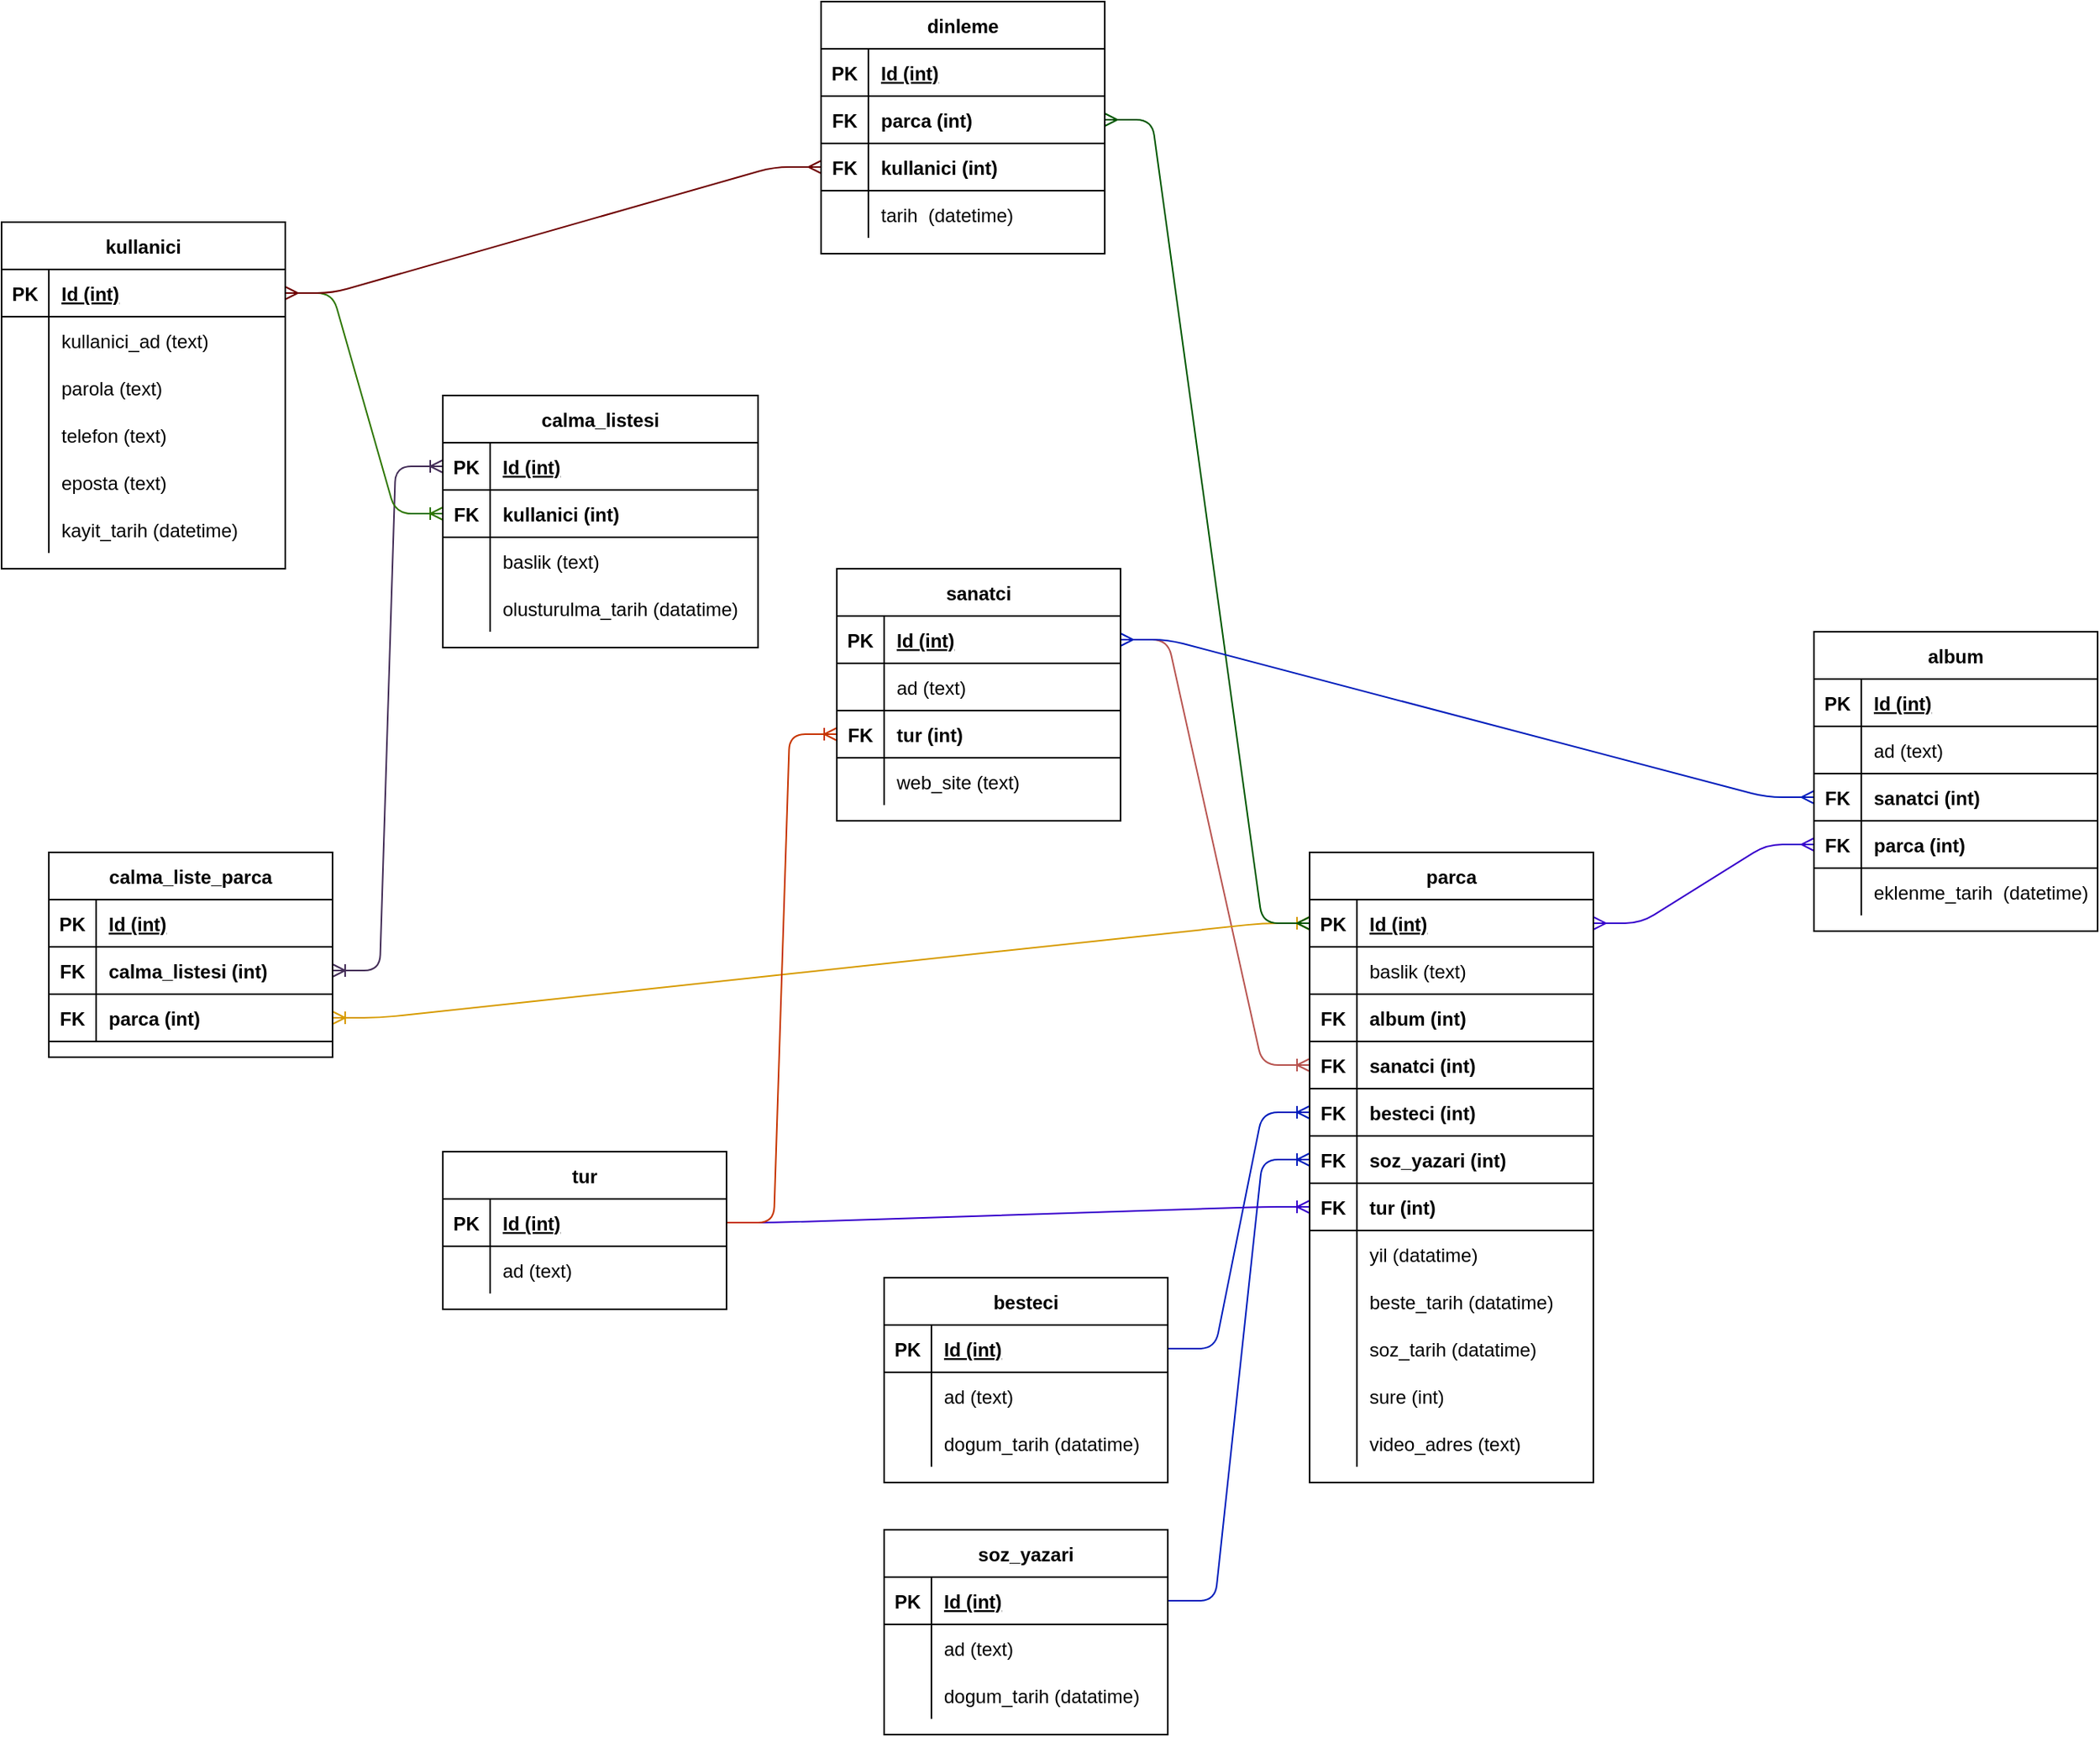 <mxfile version="13.7.9" type="device"><diagram id="R2lEEEUBdFMjLlhIrx00" name="Page-1"><mxGraphModel dx="1390" dy="826" grid="1" gridSize="10" guides="1" tooltips="1" connect="1" arrows="1" fold="1" page="1" pageScale="1" pageWidth="1920" pageHeight="1200" math="0" shadow="0" extFonts="Permanent Marker^https://fonts.googleapis.com/css?family=Permanent+Marker"><root><mxCell id="0"/><mxCell id="1" parent="0"/><mxCell id="rBUWeWDf3YAMLnr2HLh5-190" value="" style="edgeStyle=entityRelationEdgeStyle;fontSize=12;html=1;endArrow=ERoneToMany;entryX=0;entryY=0.5;entryDx=0;entryDy=0;exitX=1;exitY=0.5;exitDx=0;exitDy=0;fillColor=#f8cecc;strokeColor=#b85450;" edge="1" parent="1" source="rBUWeWDf3YAMLnr2HLh5-15" target="rBUWeWDf3YAMLnr2HLh5-53"><mxGeometry width="100" height="100" relative="1" as="geometry"><mxPoint x="1490" y="655" as="sourcePoint"/><mxPoint x="950" y="740" as="targetPoint"/></mxGeometry></mxCell><mxCell id="rBUWeWDf3YAMLnr2HLh5-191" value="" style="edgeStyle=entityRelationEdgeStyle;fontSize=12;html=1;endArrow=ERoneToMany;entryX=0;entryY=0.5;entryDx=0;entryDy=0;exitX=1;exitY=0.5;exitDx=0;exitDy=0;fillColor=#0050ef;strokeColor=#001DBC;" edge="1" parent="1" source="rBUWeWDf3YAMLnr2HLh5-36" target="rBUWeWDf3YAMLnr2HLh5-56"><mxGeometry width="100" height="100" relative="1" as="geometry"><mxPoint x="1080" y="675" as="sourcePoint"/><mxPoint x="1150" y="715" as="targetPoint"/></mxGeometry></mxCell><mxCell id="rBUWeWDf3YAMLnr2HLh5-193" value="" style="edgeStyle=entityRelationEdgeStyle;fontSize=12;html=1;endArrow=ERoneToMany;entryX=0;entryY=0.5;entryDx=0;entryDy=0;exitX=1;exitY=0.5;exitDx=0;exitDy=0;fillColor=#0050ef;strokeColor=#001DBC;" edge="1" parent="1" source="rBUWeWDf3YAMLnr2HLh5-101" target="rBUWeWDf3YAMLnr2HLh5-71"><mxGeometry width="100" height="100" relative="1" as="geometry"><mxPoint x="1080" y="925" as="sourcePoint"/><mxPoint x="1150" y="775" as="targetPoint"/></mxGeometry></mxCell><mxCell id="rBUWeWDf3YAMLnr2HLh5-194" value="" style="edgeStyle=entityRelationEdgeStyle;fontSize=12;html=1;endArrow=ERmany;startArrow=ERmany;entryX=0;entryY=0.5;entryDx=0;entryDy=0;exitX=1;exitY=0.5;exitDx=0;exitDy=0;fillColor=#6a00ff;strokeColor=#3700CC;" edge="1" parent="1" source="rBUWeWDf3YAMLnr2HLh5-2" target="rBUWeWDf3YAMLnr2HLh5-84"><mxGeometry width="100" height="100" relative="1" as="geometry"><mxPoint x="1450" y="870" as="sourcePoint"/><mxPoint x="1550" y="770" as="targetPoint"/></mxGeometry></mxCell><mxCell id="rBUWeWDf3YAMLnr2HLh5-196" value="" style="edgeStyle=entityRelationEdgeStyle;fontSize=12;html=1;endArrow=ERoneToMany;startArrow=ERoneToMany;exitX=1;exitY=0.5;exitDx=0;exitDy=0;entryX=0;entryY=0.5;entryDx=0;entryDy=0;fillColor=#76608a;strokeColor=#432D57;" edge="1" parent="1" source="rBUWeWDf3YAMLnr2HLh5-141" target="rBUWeWDf3YAMLnr2HLh5-22"><mxGeometry width="100" height="100" relative="1" as="geometry"><mxPoint x="560" y="780" as="sourcePoint"/><mxPoint x="660" y="680" as="targetPoint"/></mxGeometry></mxCell><mxCell id="rBUWeWDf3YAMLnr2HLh5-197" value="" style="edgeStyle=entityRelationEdgeStyle;fontSize=12;html=1;endArrow=ERoneToMany;startArrow=ERoneToMany;exitX=1;exitY=0.5;exitDx=0;exitDy=0;entryX=0;entryY=0.5;entryDx=0;entryDy=0;fillColor=#ffe6cc;strokeColor=#d79b00;" edge="1" parent="1" source="rBUWeWDf3YAMLnr2HLh5-144" target="rBUWeWDf3YAMLnr2HLh5-2"><mxGeometry width="100" height="100" relative="1" as="geometry"><mxPoint x="530" y="685" as="sourcePoint"/><mxPoint x="600" y="395" as="targetPoint"/></mxGeometry></mxCell><mxCell id="rBUWeWDf3YAMLnr2HLh5-198" value="" style="edgeStyle=entityRelationEdgeStyle;fontSize=12;html=1;endArrow=ERoneToMany;entryX=0;entryY=0.5;entryDx=0;entryDy=0;exitX=1;exitY=0.5;exitDx=0;exitDy=0;fillColor=#60a917;strokeColor=#2D7600;" edge="1" parent="1" source="rBUWeWDf3YAMLnr2HLh5-44" target="rBUWeWDf3YAMLnr2HLh5-25"><mxGeometry width="100" height="100" relative="1" as="geometry"><mxPoint x="1050" y="530" as="sourcePoint"/><mxPoint x="1150" y="745" as="targetPoint"/></mxGeometry></mxCell><mxCell id="rBUWeWDf3YAMLnr2HLh5-199" value="" style="edgeStyle=entityRelationEdgeStyle;fontSize=12;html=1;endArrow=ERmany;startArrow=ERmany;entryX=0;entryY=0.5;entryDx=0;entryDy=0;exitX=1;exitY=0.5;exitDx=0;exitDy=0;fillColor=#a20025;strokeColor=#6F0000;" edge="1" parent="1" source="rBUWeWDf3YAMLnr2HLh5-44" target="rBUWeWDf3YAMLnr2HLh5-163"><mxGeometry width="100" height="100" relative="1" as="geometry"><mxPoint x="760" y="370" as="sourcePoint"/><mxPoint x="900" y="320" as="targetPoint"/></mxGeometry></mxCell><mxCell id="rBUWeWDf3YAMLnr2HLh5-200" value="" style="edgeStyle=entityRelationEdgeStyle;fontSize=12;html=1;endArrow=ERmany;startArrow=ERmany;entryX=0;entryY=0.5;entryDx=0;entryDy=0;exitX=1;exitY=0.5;exitDx=0;exitDy=0;fillColor=#008a00;strokeColor=#005700;" edge="1" parent="1" source="rBUWeWDf3YAMLnr2HLh5-160" target="rBUWeWDf3YAMLnr2HLh5-2"><mxGeometry width="100" height="100" relative="1" as="geometry"><mxPoint x="830" y="350" as="sourcePoint"/><mxPoint x="1330" y="290" as="targetPoint"/></mxGeometry></mxCell><mxCell id="rBUWeWDf3YAMLnr2HLh5-201" value="" style="edgeStyle=entityRelationEdgeStyle;fontSize=12;html=1;endArrow=ERoneToMany;entryX=0;entryY=0.5;entryDx=0;entryDy=0;exitX=1;exitY=0.5;exitDx=0;exitDy=0;fillColor=#6a00ff;strokeColor=#3700CC;" edge="1" parent="1" source="rBUWeWDf3YAMLnr2HLh5-91" target="rBUWeWDf3YAMLnr2HLh5-59"><mxGeometry width="100" height="100" relative="1" as="geometry"><mxPoint x="1060" y="925" as="sourcePoint"/><mxPoint x="1150" y="775" as="targetPoint"/></mxGeometry></mxCell><mxCell id="rBUWeWDf3YAMLnr2HLh5-202" value="" style="edgeStyle=entityRelationEdgeStyle;fontSize=12;html=1;endArrow=ERoneToMany;entryX=0;entryY=0.5;entryDx=0;entryDy=0;exitX=1;exitY=0.5;exitDx=0;exitDy=0;fillColor=#fa6800;strokeColor=#C73500;" edge="1" parent="1" source="rBUWeWDf3YAMLnr2HLh5-91" target="rBUWeWDf3YAMLnr2HLh5-110"><mxGeometry width="100" height="100" relative="1" as="geometry"><mxPoint x="850" y="815" as="sourcePoint"/><mxPoint x="1150" y="835" as="targetPoint"/></mxGeometry></mxCell><mxCell id="rBUWeWDf3YAMLnr2HLh5-203" value="" style="edgeStyle=entityRelationEdgeStyle;fontSize=12;html=1;endArrow=ERmany;startArrow=ERmany;entryX=0;entryY=0.5;entryDx=0;entryDy=0;exitX=1;exitY=0.5;exitDx=0;exitDy=0;fillColor=#0050ef;strokeColor=#001DBC;" edge="1" parent="1" source="rBUWeWDf3YAMLnr2HLh5-15" target="rBUWeWDf3YAMLnr2HLh5-81"><mxGeometry width="100" height="100" relative="1" as="geometry"><mxPoint x="1020" y="175" as="sourcePoint"/><mxPoint x="1150" y="655" as="targetPoint"/></mxGeometry></mxCell><mxCell id="rBUWeWDf3YAMLnr2HLh5-1" value="parca" style="shape=table;startSize=30;container=1;collapsible=1;childLayout=tableLayout;fixedRows=1;rowLines=0;fontStyle=1;align=center;resizeLast=1;labelBackgroundColor=none;" vertex="1" parent="1"><mxGeometry x="1140" y="600" width="180" height="400" as="geometry"/></mxCell><mxCell id="rBUWeWDf3YAMLnr2HLh5-2" value="" style="shape=partialRectangle;collapsible=0;dropTarget=0;pointerEvents=0;fillColor=none;top=0;left=0;bottom=1;right=0;points=[[0,0.5],[1,0.5]];portConstraint=eastwest;" vertex="1" parent="rBUWeWDf3YAMLnr2HLh5-1"><mxGeometry y="30" width="180" height="30" as="geometry"/></mxCell><mxCell id="rBUWeWDf3YAMLnr2HLh5-3" value="PK" style="shape=partialRectangle;connectable=0;fillColor=none;top=0;left=0;bottom=0;right=0;fontStyle=1;overflow=hidden;" vertex="1" parent="rBUWeWDf3YAMLnr2HLh5-2"><mxGeometry width="30" height="30" as="geometry"/></mxCell><mxCell id="rBUWeWDf3YAMLnr2HLh5-4" value="Id (int)" style="shape=partialRectangle;connectable=0;fillColor=none;top=0;left=0;bottom=0;right=0;align=left;spacingLeft=6;fontStyle=5;overflow=hidden;" vertex="1" parent="rBUWeWDf3YAMLnr2HLh5-2"><mxGeometry x="30" width="150" height="30" as="geometry"/></mxCell><mxCell id="rBUWeWDf3YAMLnr2HLh5-5" value="" style="shape=partialRectangle;collapsible=0;dropTarget=0;pointerEvents=0;fillColor=none;top=0;left=0;bottom=0;right=0;points=[[0,0.5],[1,0.5]];portConstraint=eastwest;" vertex="1" parent="rBUWeWDf3YAMLnr2HLh5-1"><mxGeometry y="60" width="180" height="30" as="geometry"/></mxCell><mxCell id="rBUWeWDf3YAMLnr2HLh5-6" value="" style="shape=partialRectangle;connectable=0;fillColor=none;top=0;left=0;bottom=0;right=0;editable=1;overflow=hidden;" vertex="1" parent="rBUWeWDf3YAMLnr2HLh5-5"><mxGeometry width="30" height="30" as="geometry"/></mxCell><mxCell id="rBUWeWDf3YAMLnr2HLh5-7" value="baslik (text)" style="shape=partialRectangle;connectable=0;fillColor=none;top=0;left=0;bottom=0;right=0;align=left;spacingLeft=6;overflow=hidden;" vertex="1" parent="rBUWeWDf3YAMLnr2HLh5-5"><mxGeometry x="30" width="150" height="30" as="geometry"/></mxCell><mxCell id="rBUWeWDf3YAMLnr2HLh5-50" value="" style="shape=partialRectangle;collapsible=0;dropTarget=0;pointerEvents=0;fillColor=none;top=0;left=0;bottom=0;right=0;points=[[0,0.5],[1,0.5]];portConstraint=eastwest;fontStyle=1;labelBackgroundColor=none;" vertex="1" parent="rBUWeWDf3YAMLnr2HLh5-1"><mxGeometry y="90" width="180" height="30" as="geometry"/></mxCell><mxCell id="rBUWeWDf3YAMLnr2HLh5-51" value="FK" style="shape=partialRectangle;connectable=0;fillColor=none;top=1;left=0;bottom=1;right=0;editable=1;overflow=hidden;fontStyle=1;" vertex="1" parent="rBUWeWDf3YAMLnr2HLh5-50"><mxGeometry width="30" height="30" as="geometry"/></mxCell><mxCell id="rBUWeWDf3YAMLnr2HLh5-52" value="album (int)" style="shape=partialRectangle;connectable=0;fillColor=none;top=1;left=0;bottom=1;right=0;align=left;spacingLeft=6;overflow=hidden;fontStyle=1;" vertex="1" parent="rBUWeWDf3YAMLnr2HLh5-50"><mxGeometry x="30" width="150" height="30" as="geometry"/></mxCell><mxCell id="rBUWeWDf3YAMLnr2HLh5-53" value="" style="shape=partialRectangle;collapsible=0;dropTarget=0;pointerEvents=0;fillColor=none;top=1;left=0;bottom=1;right=0;points=[[0,0.5],[1,0.5]];portConstraint=eastwest;fontStyle=1;labelBackgroundColor=none;" vertex="1" parent="rBUWeWDf3YAMLnr2HLh5-1"><mxGeometry y="120" width="180" height="30" as="geometry"/></mxCell><mxCell id="rBUWeWDf3YAMLnr2HLh5-54" value="FK" style="shape=partialRectangle;connectable=0;fillColor=none;top=1;left=0;bottom=1;right=0;editable=1;overflow=hidden;fontStyle=1;" vertex="1" parent="rBUWeWDf3YAMLnr2HLh5-53"><mxGeometry width="30" height="30" as="geometry"/></mxCell><mxCell id="rBUWeWDf3YAMLnr2HLh5-55" value="sanatci (int)" style="shape=partialRectangle;connectable=0;fillColor=none;top=1;left=0;bottom=1;right=0;align=left;spacingLeft=6;overflow=hidden;fontStyle=1;" vertex="1" parent="rBUWeWDf3YAMLnr2HLh5-53"><mxGeometry x="30" width="150" height="30" as="geometry"/></mxCell><mxCell id="rBUWeWDf3YAMLnr2HLh5-56" value="" style="shape=partialRectangle;collapsible=0;dropTarget=0;pointerEvents=0;fillColor=none;top=1;left=0;bottom=1;right=0;points=[[0,0.5],[1,0.5]];portConstraint=eastwest;fontStyle=1;labelBackgroundColor=none;" vertex="1" parent="rBUWeWDf3YAMLnr2HLh5-1"><mxGeometry y="150" width="180" height="30" as="geometry"/></mxCell><mxCell id="rBUWeWDf3YAMLnr2HLh5-57" value="FK" style="shape=partialRectangle;connectable=0;fillColor=none;top=1;left=0;bottom=1;right=0;editable=1;overflow=hidden;fontStyle=1;" vertex="1" parent="rBUWeWDf3YAMLnr2HLh5-56"><mxGeometry width="30" height="30" as="geometry"/></mxCell><mxCell id="rBUWeWDf3YAMLnr2HLh5-58" value="besteci (int)" style="shape=partialRectangle;connectable=0;fillColor=none;top=1;left=0;bottom=1;right=0;align=left;spacingLeft=6;overflow=hidden;fontStyle=1;" vertex="1" parent="rBUWeWDf3YAMLnr2HLh5-56"><mxGeometry x="30" width="150" height="30" as="geometry"/></mxCell><mxCell id="rBUWeWDf3YAMLnr2HLh5-71" value="" style="shape=partialRectangle;collapsible=0;dropTarget=0;pointerEvents=0;fillColor=none;top=1;left=0;bottom=1;right=0;points=[[0,0.5],[1,0.5]];portConstraint=eastwest;fontStyle=1;labelBackgroundColor=none;" vertex="1" parent="rBUWeWDf3YAMLnr2HLh5-1"><mxGeometry y="180" width="180" height="30" as="geometry"/></mxCell><mxCell id="rBUWeWDf3YAMLnr2HLh5-72" value="FK" style="shape=partialRectangle;connectable=0;fillColor=none;top=1;left=0;bottom=1;right=0;editable=1;overflow=hidden;fontStyle=1;" vertex="1" parent="rBUWeWDf3YAMLnr2HLh5-71"><mxGeometry width="30" height="30" as="geometry"/></mxCell><mxCell id="rBUWeWDf3YAMLnr2HLh5-73" value="soz_yazari (int)" style="shape=partialRectangle;connectable=0;fillColor=none;top=1;left=0;bottom=1;right=0;align=left;spacingLeft=6;overflow=hidden;fontStyle=1;" vertex="1" parent="rBUWeWDf3YAMLnr2HLh5-71"><mxGeometry x="30" width="150" height="30" as="geometry"/></mxCell><mxCell id="rBUWeWDf3YAMLnr2HLh5-59" value="" style="shape=partialRectangle;collapsible=0;dropTarget=0;pointerEvents=0;fillColor=none;top=0;left=0;bottom=0;right=0;points=[[0,0.5],[1,0.5]];portConstraint=eastwest;fontStyle=1;labelBackgroundColor=none;" vertex="1" parent="rBUWeWDf3YAMLnr2HLh5-1"><mxGeometry y="210" width="180" height="30" as="geometry"/></mxCell><mxCell id="rBUWeWDf3YAMLnr2HLh5-60" value="FK" style="shape=partialRectangle;connectable=0;fillColor=none;top=1;left=0;bottom=1;right=0;editable=1;overflow=hidden;fontStyle=1;" vertex="1" parent="rBUWeWDf3YAMLnr2HLh5-59"><mxGeometry width="30" height="30" as="geometry"/></mxCell><mxCell id="rBUWeWDf3YAMLnr2HLh5-61" value="tur (int)" style="shape=partialRectangle;connectable=0;fillColor=none;top=1;left=0;bottom=1;right=0;align=left;spacingLeft=6;overflow=hidden;fontStyle=1;" vertex="1" parent="rBUWeWDf3YAMLnr2HLh5-59"><mxGeometry x="30" width="150" height="30" as="geometry"/></mxCell><mxCell id="rBUWeWDf3YAMLnr2HLh5-62" value="" style="shape=partialRectangle;collapsible=0;dropTarget=0;pointerEvents=0;fillColor=none;top=0;left=0;bottom=0;right=0;points=[[0,0.5],[1,0.5]];portConstraint=eastwest;" vertex="1" parent="rBUWeWDf3YAMLnr2HLh5-1"><mxGeometry y="240" width="180" height="30" as="geometry"/></mxCell><mxCell id="rBUWeWDf3YAMLnr2HLh5-63" value="" style="shape=partialRectangle;connectable=0;fillColor=none;top=0;left=0;bottom=0;right=0;editable=1;overflow=hidden;" vertex="1" parent="rBUWeWDf3YAMLnr2HLh5-62"><mxGeometry width="30" height="30" as="geometry"/></mxCell><mxCell id="rBUWeWDf3YAMLnr2HLh5-64" value="yil (datatime)" style="shape=partialRectangle;connectable=0;fillColor=none;top=0;left=0;bottom=0;right=0;align=left;spacingLeft=6;overflow=hidden;" vertex="1" parent="rBUWeWDf3YAMLnr2HLh5-62"><mxGeometry x="30" width="150" height="30" as="geometry"/></mxCell><mxCell id="rBUWeWDf3YAMLnr2HLh5-65" value="" style="shape=partialRectangle;collapsible=0;dropTarget=0;pointerEvents=0;fillColor=none;top=0;left=0;bottom=0;right=0;points=[[0,0.5],[1,0.5]];portConstraint=eastwest;" vertex="1" parent="rBUWeWDf3YAMLnr2HLh5-1"><mxGeometry y="270" width="180" height="30" as="geometry"/></mxCell><mxCell id="rBUWeWDf3YAMLnr2HLh5-66" value="" style="shape=partialRectangle;connectable=0;fillColor=none;top=0;left=0;bottom=0;right=0;editable=1;overflow=hidden;" vertex="1" parent="rBUWeWDf3YAMLnr2HLh5-65"><mxGeometry width="30" height="30" as="geometry"/></mxCell><mxCell id="rBUWeWDf3YAMLnr2HLh5-67" value="beste_tarih (datatime)" style="shape=partialRectangle;connectable=0;fillColor=none;top=0;left=0;bottom=0;right=0;align=left;spacingLeft=6;overflow=hidden;" vertex="1" parent="rBUWeWDf3YAMLnr2HLh5-65"><mxGeometry x="30" width="150" height="30" as="geometry"/></mxCell><mxCell id="rBUWeWDf3YAMLnr2HLh5-68" value="" style="shape=partialRectangle;collapsible=0;dropTarget=0;pointerEvents=0;fillColor=none;top=0;left=0;bottom=0;right=0;points=[[0,0.5],[1,0.5]];portConstraint=eastwest;" vertex="1" parent="rBUWeWDf3YAMLnr2HLh5-1"><mxGeometry y="300" width="180" height="30" as="geometry"/></mxCell><mxCell id="rBUWeWDf3YAMLnr2HLh5-69" value="" style="shape=partialRectangle;connectable=0;fillColor=none;top=0;left=0;bottom=0;right=0;editable=1;overflow=hidden;" vertex="1" parent="rBUWeWDf3YAMLnr2HLh5-68"><mxGeometry width="30" height="30" as="geometry"/></mxCell><mxCell id="rBUWeWDf3YAMLnr2HLh5-70" value="soz_tarih (datatime)" style="shape=partialRectangle;connectable=0;fillColor=none;top=0;left=0;bottom=0;right=0;align=left;spacingLeft=6;overflow=hidden;" vertex="1" parent="rBUWeWDf3YAMLnr2HLh5-68"><mxGeometry x="30" width="150" height="30" as="geometry"/></mxCell><mxCell id="rBUWeWDf3YAMLnr2HLh5-116" value="" style="shape=partialRectangle;collapsible=0;dropTarget=0;pointerEvents=0;fillColor=none;top=0;left=0;bottom=0;right=0;points=[[0,0.5],[1,0.5]];portConstraint=eastwest;" vertex="1" parent="rBUWeWDf3YAMLnr2HLh5-1"><mxGeometry y="330" width="180" height="30" as="geometry"/></mxCell><mxCell id="rBUWeWDf3YAMLnr2HLh5-117" value="" style="shape=partialRectangle;connectable=0;fillColor=none;top=0;left=0;bottom=0;right=0;editable=1;overflow=hidden;" vertex="1" parent="rBUWeWDf3YAMLnr2HLh5-116"><mxGeometry width="30" height="30" as="geometry"/></mxCell><mxCell id="rBUWeWDf3YAMLnr2HLh5-118" value="sure (int)" style="shape=partialRectangle;connectable=0;fillColor=none;top=0;left=0;bottom=0;right=0;align=left;spacingLeft=6;overflow=hidden;" vertex="1" parent="rBUWeWDf3YAMLnr2HLh5-116"><mxGeometry x="30" width="150" height="30" as="geometry"/></mxCell><mxCell id="rBUWeWDf3YAMLnr2HLh5-153" value="" style="shape=partialRectangle;collapsible=0;dropTarget=0;pointerEvents=0;fillColor=none;top=0;left=0;bottom=0;right=0;points=[[0,0.5],[1,0.5]];portConstraint=eastwest;" vertex="1" parent="rBUWeWDf3YAMLnr2HLh5-1"><mxGeometry y="360" width="180" height="30" as="geometry"/></mxCell><mxCell id="rBUWeWDf3YAMLnr2HLh5-154" value="" style="shape=partialRectangle;connectable=0;fillColor=none;top=0;left=0;bottom=0;right=0;editable=1;overflow=hidden;" vertex="1" parent="rBUWeWDf3YAMLnr2HLh5-153"><mxGeometry width="30" height="30" as="geometry"/></mxCell><mxCell id="rBUWeWDf3YAMLnr2HLh5-155" value="video_adres (text)" style="shape=partialRectangle;connectable=0;fillColor=none;top=0;left=0;bottom=0;right=0;align=left;spacingLeft=6;overflow=hidden;" vertex="1" parent="rBUWeWDf3YAMLnr2HLh5-153"><mxGeometry x="30" width="150" height="30" as="geometry"/></mxCell><mxCell id="rBUWeWDf3YAMLnr2HLh5-137" value="calma_liste_parca" style="shape=table;startSize=30;container=1;collapsible=1;childLayout=tableLayout;fixedRows=1;rowLines=0;fontStyle=1;align=center;resizeLast=1;labelBackgroundColor=none;" vertex="1" parent="1"><mxGeometry x="340" y="600" width="180" height="130" as="geometry"/></mxCell><mxCell id="rBUWeWDf3YAMLnr2HLh5-138" value="" style="shape=partialRectangle;collapsible=0;dropTarget=0;pointerEvents=0;fillColor=none;top=0;left=0;bottom=1;right=0;points=[[0,0.5],[1,0.5]];portConstraint=eastwest;" vertex="1" parent="rBUWeWDf3YAMLnr2HLh5-137"><mxGeometry y="30" width="180" height="30" as="geometry"/></mxCell><mxCell id="rBUWeWDf3YAMLnr2HLh5-139" value="PK" style="shape=partialRectangle;connectable=0;fillColor=none;top=0;left=0;bottom=0;right=0;fontStyle=1;overflow=hidden;" vertex="1" parent="rBUWeWDf3YAMLnr2HLh5-138"><mxGeometry width="30" height="30" as="geometry"/></mxCell><mxCell id="rBUWeWDf3YAMLnr2HLh5-140" value="Id (int)" style="shape=partialRectangle;connectable=0;fillColor=none;top=0;left=0;bottom=0;right=0;align=left;spacingLeft=6;fontStyle=5;overflow=hidden;" vertex="1" parent="rBUWeWDf3YAMLnr2HLh5-138"><mxGeometry x="30" width="150" height="30" as="geometry"/></mxCell><mxCell id="rBUWeWDf3YAMLnr2HLh5-141" value="" style="shape=partialRectangle;collapsible=0;dropTarget=0;pointerEvents=0;fillColor=none;top=0;left=0;bottom=0;right=0;points=[[0,0.5],[1,0.5]];portConstraint=eastwest;fontStyle=1;labelBackgroundColor=none;" vertex="1" parent="rBUWeWDf3YAMLnr2HLh5-137"><mxGeometry y="60" width="180" height="30" as="geometry"/></mxCell><mxCell id="rBUWeWDf3YAMLnr2HLh5-142" value="FK" style="shape=partialRectangle;connectable=0;fillColor=none;top=1;left=0;bottom=1;right=0;editable=1;overflow=hidden;fontStyle=1" vertex="1" parent="rBUWeWDf3YAMLnr2HLh5-141"><mxGeometry width="30" height="30" as="geometry"/></mxCell><mxCell id="rBUWeWDf3YAMLnr2HLh5-143" value="calma_listesi (int)" style="shape=partialRectangle;connectable=0;fillColor=none;top=1;left=0;bottom=1;right=0;align=left;spacingLeft=6;overflow=hidden;fontStyle=1" vertex="1" parent="rBUWeWDf3YAMLnr2HLh5-141"><mxGeometry x="30" width="150" height="30" as="geometry"/></mxCell><mxCell id="rBUWeWDf3YAMLnr2HLh5-144" value="" style="shape=partialRectangle;collapsible=0;dropTarget=0;pointerEvents=0;fillColor=none;top=0;left=0;bottom=0;right=0;points=[[0,0.5],[1,0.5]];portConstraint=eastwest;fontStyle=1;labelBackgroundColor=none;" vertex="1" parent="rBUWeWDf3YAMLnr2HLh5-137"><mxGeometry y="90" width="180" height="30" as="geometry"/></mxCell><mxCell id="rBUWeWDf3YAMLnr2HLh5-145" value="FK" style="shape=partialRectangle;connectable=0;fillColor=none;top=1;left=0;bottom=1;right=0;editable=1;overflow=hidden;fontStyle=1" vertex="1" parent="rBUWeWDf3YAMLnr2HLh5-144"><mxGeometry width="30" height="30" as="geometry"/></mxCell><mxCell id="rBUWeWDf3YAMLnr2HLh5-146" value="parca (int)" style="shape=partialRectangle;connectable=0;fillColor=none;top=1;left=0;bottom=1;right=0;align=left;spacingLeft=6;overflow=hidden;fontStyle=1" vertex="1" parent="rBUWeWDf3YAMLnr2HLh5-144"><mxGeometry x="30" width="150" height="30" as="geometry"/></mxCell><mxCell id="rBUWeWDf3YAMLnr2HLh5-35" value="besteci" style="shape=table;startSize=30;container=1;collapsible=1;childLayout=tableLayout;fixedRows=1;rowLines=0;fontStyle=1;align=center;resizeLast=1;" vertex="1" parent="1"><mxGeometry x="870" y="870" width="180" height="130" as="geometry"/></mxCell><mxCell id="rBUWeWDf3YAMLnr2HLh5-36" value="" style="shape=partialRectangle;collapsible=0;dropTarget=0;pointerEvents=0;fillColor=none;top=0;left=0;bottom=1;right=0;points=[[0,0.5],[1,0.5]];portConstraint=eastwest;" vertex="1" parent="rBUWeWDf3YAMLnr2HLh5-35"><mxGeometry y="30" width="180" height="30" as="geometry"/></mxCell><mxCell id="rBUWeWDf3YAMLnr2HLh5-37" value="PK" style="shape=partialRectangle;connectable=0;fillColor=none;top=0;left=0;bottom=0;right=0;fontStyle=1;overflow=hidden;" vertex="1" parent="rBUWeWDf3YAMLnr2HLh5-36"><mxGeometry width="30" height="30" as="geometry"/></mxCell><mxCell id="rBUWeWDf3YAMLnr2HLh5-38" value="Id (int)" style="shape=partialRectangle;connectable=0;fillColor=none;top=0;left=0;bottom=0;right=0;align=left;spacingLeft=6;fontStyle=5;overflow=hidden;" vertex="1" parent="rBUWeWDf3YAMLnr2HLh5-36"><mxGeometry x="30" width="150" height="30" as="geometry"/></mxCell><mxCell id="rBUWeWDf3YAMLnr2HLh5-39" value="" style="shape=partialRectangle;collapsible=0;dropTarget=0;pointerEvents=0;fillColor=none;top=0;left=0;bottom=0;right=0;points=[[0,0.5],[1,0.5]];portConstraint=eastwest;" vertex="1" parent="rBUWeWDf3YAMLnr2HLh5-35"><mxGeometry y="60" width="180" height="30" as="geometry"/></mxCell><mxCell id="rBUWeWDf3YAMLnr2HLh5-40" value="" style="shape=partialRectangle;connectable=0;fillColor=none;top=0;left=0;bottom=0;right=0;editable=1;overflow=hidden;" vertex="1" parent="rBUWeWDf3YAMLnr2HLh5-39"><mxGeometry width="30" height="30" as="geometry"/></mxCell><mxCell id="rBUWeWDf3YAMLnr2HLh5-41" value="ad (text)" style="shape=partialRectangle;connectable=0;fillColor=none;top=0;left=0;bottom=0;right=0;align=left;spacingLeft=6;overflow=hidden;" vertex="1" parent="rBUWeWDf3YAMLnr2HLh5-39"><mxGeometry x="30" width="150" height="30" as="geometry"/></mxCell><mxCell id="rBUWeWDf3YAMLnr2HLh5-97" value="" style="shape=partialRectangle;collapsible=0;dropTarget=0;pointerEvents=0;fillColor=none;top=0;left=0;bottom=0;right=0;points=[[0,0.5],[1,0.5]];portConstraint=eastwest;" vertex="1" parent="rBUWeWDf3YAMLnr2HLh5-35"><mxGeometry y="90" width="180" height="30" as="geometry"/></mxCell><mxCell id="rBUWeWDf3YAMLnr2HLh5-98" value="" style="shape=partialRectangle;connectable=0;fillColor=none;top=0;left=0;bottom=0;right=0;editable=1;overflow=hidden;" vertex="1" parent="rBUWeWDf3YAMLnr2HLh5-97"><mxGeometry width="30" height="30" as="geometry"/></mxCell><mxCell id="rBUWeWDf3YAMLnr2HLh5-99" value="dogum_tarih (datatime)" style="shape=partialRectangle;connectable=0;fillColor=none;top=0;left=0;bottom=0;right=0;align=left;spacingLeft=6;overflow=hidden;" vertex="1" parent="rBUWeWDf3YAMLnr2HLh5-97"><mxGeometry x="30" width="150" height="30" as="geometry"/></mxCell><mxCell id="rBUWeWDf3YAMLnr2HLh5-100" value="soz_yazari" style="shape=table;startSize=30;container=1;collapsible=1;childLayout=tableLayout;fixedRows=1;rowLines=0;fontStyle=1;align=center;resizeLast=1;" vertex="1" parent="1"><mxGeometry x="870" y="1030" width="180" height="130" as="geometry"/></mxCell><mxCell id="rBUWeWDf3YAMLnr2HLh5-101" value="" style="shape=partialRectangle;collapsible=0;dropTarget=0;pointerEvents=0;fillColor=none;top=0;left=0;bottom=1;right=0;points=[[0,0.5],[1,0.5]];portConstraint=eastwest;" vertex="1" parent="rBUWeWDf3YAMLnr2HLh5-100"><mxGeometry y="30" width="180" height="30" as="geometry"/></mxCell><mxCell id="rBUWeWDf3YAMLnr2HLh5-102" value="PK" style="shape=partialRectangle;connectable=0;fillColor=none;top=0;left=0;bottom=0;right=0;fontStyle=1;overflow=hidden;" vertex="1" parent="rBUWeWDf3YAMLnr2HLh5-101"><mxGeometry width="30" height="30" as="geometry"/></mxCell><mxCell id="rBUWeWDf3YAMLnr2HLh5-103" value="Id (int)" style="shape=partialRectangle;connectable=0;fillColor=none;top=0;left=0;bottom=0;right=0;align=left;spacingLeft=6;fontStyle=5;overflow=hidden;" vertex="1" parent="rBUWeWDf3YAMLnr2HLh5-101"><mxGeometry x="30" width="150" height="30" as="geometry"/></mxCell><mxCell id="rBUWeWDf3YAMLnr2HLh5-104" value="" style="shape=partialRectangle;collapsible=0;dropTarget=0;pointerEvents=0;fillColor=none;top=0;left=0;bottom=0;right=0;points=[[0,0.5],[1,0.5]];portConstraint=eastwest;" vertex="1" parent="rBUWeWDf3YAMLnr2HLh5-100"><mxGeometry y="60" width="180" height="30" as="geometry"/></mxCell><mxCell id="rBUWeWDf3YAMLnr2HLh5-105" value="" style="shape=partialRectangle;connectable=0;fillColor=none;top=0;left=0;bottom=0;right=0;editable=1;overflow=hidden;" vertex="1" parent="rBUWeWDf3YAMLnr2HLh5-104"><mxGeometry width="30" height="30" as="geometry"/></mxCell><mxCell id="rBUWeWDf3YAMLnr2HLh5-106" value="ad (text)" style="shape=partialRectangle;connectable=0;fillColor=none;top=0;left=0;bottom=0;right=0;align=left;spacingLeft=6;overflow=hidden;" vertex="1" parent="rBUWeWDf3YAMLnr2HLh5-104"><mxGeometry x="30" width="150" height="30" as="geometry"/></mxCell><mxCell id="rBUWeWDf3YAMLnr2HLh5-107" value="" style="shape=partialRectangle;collapsible=0;dropTarget=0;pointerEvents=0;fillColor=none;top=0;left=0;bottom=0;right=0;points=[[0,0.5],[1,0.5]];portConstraint=eastwest;" vertex="1" parent="rBUWeWDf3YAMLnr2HLh5-100"><mxGeometry y="90" width="180" height="30" as="geometry"/></mxCell><mxCell id="rBUWeWDf3YAMLnr2HLh5-108" value="" style="shape=partialRectangle;connectable=0;fillColor=none;top=0;left=0;bottom=0;right=0;editable=1;overflow=hidden;" vertex="1" parent="rBUWeWDf3YAMLnr2HLh5-107"><mxGeometry width="30" height="30" as="geometry"/></mxCell><mxCell id="rBUWeWDf3YAMLnr2HLh5-109" value="dogum_tarih (datatime)" style="shape=partialRectangle;connectable=0;fillColor=none;top=0;left=0;bottom=0;right=0;align=left;spacingLeft=6;overflow=hidden;" vertex="1" parent="rBUWeWDf3YAMLnr2HLh5-107"><mxGeometry x="30" width="150" height="30" as="geometry"/></mxCell><mxCell id="rBUWeWDf3YAMLnr2HLh5-74" value="album" style="shape=table;startSize=30;container=1;collapsible=1;childLayout=tableLayout;fixedRows=1;rowLines=0;fontStyle=1;align=center;resizeLast=1;labelBackgroundColor=none;" vertex="1" parent="1"><mxGeometry x="1460" y="460" width="180" height="190" as="geometry"/></mxCell><mxCell id="rBUWeWDf3YAMLnr2HLh5-75" value="" style="shape=partialRectangle;collapsible=0;dropTarget=0;pointerEvents=0;fillColor=none;top=0;left=0;bottom=1;right=0;points=[[0,0.5],[1,0.5]];portConstraint=eastwest;" vertex="1" parent="rBUWeWDf3YAMLnr2HLh5-74"><mxGeometry y="30" width="180" height="30" as="geometry"/></mxCell><mxCell id="rBUWeWDf3YAMLnr2HLh5-76" value="PK" style="shape=partialRectangle;connectable=0;fillColor=none;top=0;left=0;bottom=0;right=0;fontStyle=1;overflow=hidden;" vertex="1" parent="rBUWeWDf3YAMLnr2HLh5-75"><mxGeometry width="30" height="30" as="geometry"/></mxCell><mxCell id="rBUWeWDf3YAMLnr2HLh5-77" value="Id (int)" style="shape=partialRectangle;connectable=0;fillColor=none;top=0;left=0;bottom=0;right=0;align=left;spacingLeft=6;fontStyle=5;overflow=hidden;" vertex="1" parent="rBUWeWDf3YAMLnr2HLh5-75"><mxGeometry x="30" width="150" height="30" as="geometry"/></mxCell><mxCell id="rBUWeWDf3YAMLnr2HLh5-78" value="" style="shape=partialRectangle;collapsible=0;dropTarget=0;pointerEvents=0;fillColor=none;top=0;left=0;bottom=0;right=0;points=[[0,0.5],[1,0.5]];portConstraint=eastwest;" vertex="1" parent="rBUWeWDf3YAMLnr2HLh5-74"><mxGeometry y="60" width="180" height="30" as="geometry"/></mxCell><mxCell id="rBUWeWDf3YAMLnr2HLh5-79" value="" style="shape=partialRectangle;connectable=0;fillColor=none;top=0;left=0;bottom=0;right=0;editable=1;overflow=hidden;" vertex="1" parent="rBUWeWDf3YAMLnr2HLh5-78"><mxGeometry width="30" height="30" as="geometry"/></mxCell><mxCell id="rBUWeWDf3YAMLnr2HLh5-80" value="ad (text)" style="shape=partialRectangle;connectable=0;fillColor=none;top=0;left=0;bottom=0;right=0;align=left;spacingLeft=6;overflow=hidden;" vertex="1" parent="rBUWeWDf3YAMLnr2HLh5-78"><mxGeometry x="30" width="150" height="30" as="geometry"/></mxCell><mxCell id="rBUWeWDf3YAMLnr2HLh5-81" value="" style="shape=partialRectangle;collapsible=0;dropTarget=0;pointerEvents=0;fillColor=none;top=0;left=0;bottom=0;right=0;points=[[0,0.5],[1,0.5]];portConstraint=eastwest;fontStyle=1;labelBackgroundColor=none;" vertex="1" parent="rBUWeWDf3YAMLnr2HLh5-74"><mxGeometry y="90" width="180" height="30" as="geometry"/></mxCell><mxCell id="rBUWeWDf3YAMLnr2HLh5-82" value="FK" style="shape=partialRectangle;connectable=0;fillColor=none;top=1;left=0;bottom=1;right=0;editable=1;overflow=hidden;fontStyle=1" vertex="1" parent="rBUWeWDf3YAMLnr2HLh5-81"><mxGeometry width="30" height="30" as="geometry"/></mxCell><mxCell id="rBUWeWDf3YAMLnr2HLh5-83" value="sanatci (int)" style="shape=partialRectangle;connectable=0;fillColor=none;top=1;left=0;bottom=1;right=0;align=left;spacingLeft=6;overflow=hidden;fontStyle=1" vertex="1" parent="rBUWeWDf3YAMLnr2HLh5-81"><mxGeometry x="30" width="150" height="30" as="geometry"/></mxCell><mxCell id="rBUWeWDf3YAMLnr2HLh5-84" value="" style="shape=partialRectangle;collapsible=0;dropTarget=0;pointerEvents=0;fillColor=none;top=0;left=0;bottom=0;right=0;points=[[0,0.5],[1,0.5]];portConstraint=eastwest;fontStyle=1;labelBackgroundColor=none;" vertex="1" parent="rBUWeWDf3YAMLnr2HLh5-74"><mxGeometry y="120" width="180" height="30" as="geometry"/></mxCell><mxCell id="rBUWeWDf3YAMLnr2HLh5-85" value="FK" style="shape=partialRectangle;connectable=0;fillColor=none;top=1;left=0;bottom=1;right=0;editable=1;overflow=hidden;fontStyle=1" vertex="1" parent="rBUWeWDf3YAMLnr2HLh5-84"><mxGeometry width="30" height="30" as="geometry"/></mxCell><mxCell id="rBUWeWDf3YAMLnr2HLh5-86" value="parca (int)" style="shape=partialRectangle;connectable=0;fillColor=none;top=1;left=0;bottom=1;right=0;align=left;spacingLeft=6;overflow=hidden;fontStyle=1" vertex="1" parent="rBUWeWDf3YAMLnr2HLh5-84"><mxGeometry x="30" width="150" height="30" as="geometry"/></mxCell><mxCell id="rBUWeWDf3YAMLnr2HLh5-87" value="" style="shape=partialRectangle;collapsible=0;dropTarget=0;pointerEvents=0;fillColor=none;top=0;left=0;bottom=0;right=0;points=[[0,0.5],[1,0.5]];portConstraint=eastwest;" vertex="1" parent="rBUWeWDf3YAMLnr2HLh5-74"><mxGeometry y="150" width="180" height="30" as="geometry"/></mxCell><mxCell id="rBUWeWDf3YAMLnr2HLh5-88" value="" style="shape=partialRectangle;connectable=0;fillColor=none;top=0;left=0;bottom=0;right=0;editable=1;overflow=hidden;" vertex="1" parent="rBUWeWDf3YAMLnr2HLh5-87"><mxGeometry width="30" height="30" as="geometry"/></mxCell><mxCell id="rBUWeWDf3YAMLnr2HLh5-89" value="eklenme_tarih  (datetime)" style="shape=partialRectangle;connectable=0;fillColor=none;top=0;left=0;bottom=0;right=0;align=left;spacingLeft=6;overflow=hidden;" vertex="1" parent="rBUWeWDf3YAMLnr2HLh5-87"><mxGeometry x="30" width="150" height="30" as="geometry"/></mxCell><mxCell id="rBUWeWDf3YAMLnr2HLh5-43" value="kullanici" style="shape=table;startSize=30;container=1;collapsible=1;childLayout=tableLayout;fixedRows=1;rowLines=0;fontStyle=1;align=center;resizeLast=1;" vertex="1" parent="1"><mxGeometry x="310" y="200" width="180" height="220" as="geometry"/></mxCell><mxCell id="rBUWeWDf3YAMLnr2HLh5-44" value="" style="shape=partialRectangle;collapsible=0;dropTarget=0;pointerEvents=0;fillColor=none;top=0;left=0;bottom=1;right=0;points=[[0,0.5],[1,0.5]];portConstraint=eastwest;" vertex="1" parent="rBUWeWDf3YAMLnr2HLh5-43"><mxGeometry y="30" width="180" height="30" as="geometry"/></mxCell><mxCell id="rBUWeWDf3YAMLnr2HLh5-45" value="PK" style="shape=partialRectangle;connectable=0;fillColor=none;top=0;left=0;bottom=0;right=0;fontStyle=1;overflow=hidden;" vertex="1" parent="rBUWeWDf3YAMLnr2HLh5-44"><mxGeometry width="30" height="30" as="geometry"/></mxCell><mxCell id="rBUWeWDf3YAMLnr2HLh5-46" value="Id (int)" style="shape=partialRectangle;connectable=0;fillColor=none;top=0;left=0;bottom=0;right=0;align=left;spacingLeft=6;fontStyle=5;overflow=hidden;" vertex="1" parent="rBUWeWDf3YAMLnr2HLh5-44"><mxGeometry x="30" width="150" height="30" as="geometry"/></mxCell><mxCell id="rBUWeWDf3YAMLnr2HLh5-47" value="" style="shape=partialRectangle;collapsible=0;dropTarget=0;pointerEvents=0;fillColor=none;top=0;left=0;bottom=0;right=0;points=[[0,0.5],[1,0.5]];portConstraint=eastwest;" vertex="1" parent="rBUWeWDf3YAMLnr2HLh5-43"><mxGeometry y="60" width="180" height="30" as="geometry"/></mxCell><mxCell id="rBUWeWDf3YAMLnr2HLh5-48" value="" style="shape=partialRectangle;connectable=0;fillColor=none;top=0;left=0;bottom=0;right=0;editable=1;overflow=hidden;" vertex="1" parent="rBUWeWDf3YAMLnr2HLh5-47"><mxGeometry width="30" height="30" as="geometry"/></mxCell><mxCell id="rBUWeWDf3YAMLnr2HLh5-49" value="kullanici_ad (text)" style="shape=partialRectangle;connectable=0;fillColor=none;top=0;left=0;bottom=0;right=0;align=left;spacingLeft=6;overflow=hidden;" vertex="1" parent="rBUWeWDf3YAMLnr2HLh5-47"><mxGeometry x="30" width="150" height="30" as="geometry"/></mxCell><mxCell id="rBUWeWDf3YAMLnr2HLh5-119" value="" style="shape=partialRectangle;collapsible=0;dropTarget=0;pointerEvents=0;fillColor=none;top=0;left=0;bottom=0;right=0;points=[[0,0.5],[1,0.5]];portConstraint=eastwest;" vertex="1" parent="rBUWeWDf3YAMLnr2HLh5-43"><mxGeometry y="90" width="180" height="30" as="geometry"/></mxCell><mxCell id="rBUWeWDf3YAMLnr2HLh5-120" value="" style="shape=partialRectangle;connectable=0;fillColor=none;top=0;left=0;bottom=0;right=0;editable=1;overflow=hidden;" vertex="1" parent="rBUWeWDf3YAMLnr2HLh5-119"><mxGeometry width="30" height="30" as="geometry"/></mxCell><mxCell id="rBUWeWDf3YAMLnr2HLh5-121" value="parola (text)" style="shape=partialRectangle;connectable=0;fillColor=none;top=0;left=0;bottom=0;right=0;align=left;spacingLeft=6;overflow=hidden;" vertex="1" parent="rBUWeWDf3YAMLnr2HLh5-119"><mxGeometry x="30" width="150" height="30" as="geometry"/></mxCell><mxCell id="rBUWeWDf3YAMLnr2HLh5-122" value="" style="shape=partialRectangle;collapsible=0;dropTarget=0;pointerEvents=0;fillColor=none;top=0;left=0;bottom=0;right=0;points=[[0,0.5],[1,0.5]];portConstraint=eastwest;" vertex="1" parent="rBUWeWDf3YAMLnr2HLh5-43"><mxGeometry y="120" width="180" height="30" as="geometry"/></mxCell><mxCell id="rBUWeWDf3YAMLnr2HLh5-123" value="" style="shape=partialRectangle;connectable=0;fillColor=none;top=0;left=0;bottom=0;right=0;editable=1;overflow=hidden;" vertex="1" parent="rBUWeWDf3YAMLnr2HLh5-122"><mxGeometry width="30" height="30" as="geometry"/></mxCell><mxCell id="rBUWeWDf3YAMLnr2HLh5-124" value="telefon (text)" style="shape=partialRectangle;connectable=0;fillColor=none;top=0;left=0;bottom=0;right=0;align=left;spacingLeft=6;overflow=hidden;" vertex="1" parent="rBUWeWDf3YAMLnr2HLh5-122"><mxGeometry x="30" width="150" height="30" as="geometry"/></mxCell><mxCell id="rBUWeWDf3YAMLnr2HLh5-125" value="" style="shape=partialRectangle;collapsible=0;dropTarget=0;pointerEvents=0;fillColor=none;top=0;left=0;bottom=0;right=0;points=[[0,0.5],[1,0.5]];portConstraint=eastwest;" vertex="1" parent="rBUWeWDf3YAMLnr2HLh5-43"><mxGeometry y="150" width="180" height="30" as="geometry"/></mxCell><mxCell id="rBUWeWDf3YAMLnr2HLh5-126" value="" style="shape=partialRectangle;connectable=0;fillColor=none;top=0;left=0;bottom=0;right=0;editable=1;overflow=hidden;" vertex="1" parent="rBUWeWDf3YAMLnr2HLh5-125"><mxGeometry width="30" height="30" as="geometry"/></mxCell><mxCell id="rBUWeWDf3YAMLnr2HLh5-127" value="eposta (text)" style="shape=partialRectangle;connectable=0;fillColor=none;top=0;left=0;bottom=0;right=0;align=left;spacingLeft=6;overflow=hidden;" vertex="1" parent="rBUWeWDf3YAMLnr2HLh5-125"><mxGeometry x="30" width="150" height="30" as="geometry"/></mxCell><mxCell id="rBUWeWDf3YAMLnr2HLh5-186" value="" style="shape=partialRectangle;collapsible=0;dropTarget=0;pointerEvents=0;fillColor=none;top=0;left=0;bottom=0;right=0;points=[[0,0.5],[1,0.5]];portConstraint=eastwest;" vertex="1" parent="rBUWeWDf3YAMLnr2HLh5-43"><mxGeometry y="180" width="180" height="30" as="geometry"/></mxCell><mxCell id="rBUWeWDf3YAMLnr2HLh5-187" value="" style="shape=partialRectangle;connectable=0;fillColor=none;top=0;left=0;bottom=0;right=0;editable=1;overflow=hidden;" vertex="1" parent="rBUWeWDf3YAMLnr2HLh5-186"><mxGeometry width="30" height="30" as="geometry"/></mxCell><mxCell id="rBUWeWDf3YAMLnr2HLh5-188" value="kayit_tarih (datetime)" style="shape=partialRectangle;connectable=0;fillColor=none;top=0;left=0;bottom=0;right=0;align=left;spacingLeft=6;overflow=hidden;" vertex="1" parent="rBUWeWDf3YAMLnr2HLh5-186"><mxGeometry x="30" width="150" height="30" as="geometry"/></mxCell><mxCell id="rBUWeWDf3YAMLnr2HLh5-156" value="dinleme" style="shape=table;startSize=30;container=1;collapsible=1;childLayout=tableLayout;fixedRows=1;rowLines=0;fontStyle=1;align=center;resizeLast=1;labelBackgroundColor=none;" vertex="1" parent="1"><mxGeometry x="830" y="60" width="180" height="160" as="geometry"/></mxCell><mxCell id="rBUWeWDf3YAMLnr2HLh5-157" value="" style="shape=partialRectangle;collapsible=0;dropTarget=0;pointerEvents=0;fillColor=none;top=0;left=0;bottom=1;right=0;points=[[0,0.5],[1,0.5]];portConstraint=eastwest;" vertex="1" parent="rBUWeWDf3YAMLnr2HLh5-156"><mxGeometry y="30" width="180" height="30" as="geometry"/></mxCell><mxCell id="rBUWeWDf3YAMLnr2HLh5-158" value="PK" style="shape=partialRectangle;connectable=0;fillColor=none;top=0;left=0;bottom=0;right=0;fontStyle=1;overflow=hidden;" vertex="1" parent="rBUWeWDf3YAMLnr2HLh5-157"><mxGeometry width="30" height="30" as="geometry"/></mxCell><mxCell id="rBUWeWDf3YAMLnr2HLh5-159" value="Id (int)" style="shape=partialRectangle;connectable=0;fillColor=none;top=0;left=0;bottom=0;right=0;align=left;spacingLeft=6;fontStyle=5;overflow=hidden;" vertex="1" parent="rBUWeWDf3YAMLnr2HLh5-157"><mxGeometry x="30" width="150" height="30" as="geometry"/></mxCell><mxCell id="rBUWeWDf3YAMLnr2HLh5-160" value="" style="shape=partialRectangle;collapsible=0;dropTarget=0;pointerEvents=0;fillColor=none;top=0;left=0;bottom=0;right=0;points=[[0,0.5],[1,0.5]];portConstraint=eastwest;fontStyle=1;labelBackgroundColor=none;" vertex="1" parent="rBUWeWDf3YAMLnr2HLh5-156"><mxGeometry y="60" width="180" height="30" as="geometry"/></mxCell><mxCell id="rBUWeWDf3YAMLnr2HLh5-161" value="FK" style="shape=partialRectangle;connectable=0;fillColor=none;top=1;left=0;bottom=1;right=0;editable=1;overflow=hidden;fontStyle=1" vertex="1" parent="rBUWeWDf3YAMLnr2HLh5-160"><mxGeometry width="30" height="30" as="geometry"/></mxCell><mxCell id="rBUWeWDf3YAMLnr2HLh5-162" value="parca (int)" style="shape=partialRectangle;connectable=0;fillColor=none;top=1;left=0;bottom=1;right=0;align=left;spacingLeft=6;overflow=hidden;fontStyle=1" vertex="1" parent="rBUWeWDf3YAMLnr2HLh5-160"><mxGeometry x="30" width="150" height="30" as="geometry"/></mxCell><mxCell id="rBUWeWDf3YAMLnr2HLh5-163" value="" style="shape=partialRectangle;collapsible=0;dropTarget=0;pointerEvents=0;fillColor=none;top=0;left=0;bottom=0;right=0;points=[[0,0.5],[1,0.5]];portConstraint=eastwest;fontStyle=1;labelBackgroundColor=none;" vertex="1" parent="rBUWeWDf3YAMLnr2HLh5-156"><mxGeometry y="90" width="180" height="30" as="geometry"/></mxCell><mxCell id="rBUWeWDf3YAMLnr2HLh5-164" value="FK" style="shape=partialRectangle;connectable=0;fillColor=none;top=1;left=0;bottom=1;right=0;editable=1;overflow=hidden;fontStyle=1" vertex="1" parent="rBUWeWDf3YAMLnr2HLh5-163"><mxGeometry width="30" height="30" as="geometry"/></mxCell><mxCell id="rBUWeWDf3YAMLnr2HLh5-165" value="kullanici (int)" style="shape=partialRectangle;connectable=0;fillColor=none;top=1;left=0;bottom=1;right=0;align=left;spacingLeft=6;overflow=hidden;fontStyle=1" vertex="1" parent="rBUWeWDf3YAMLnr2HLh5-163"><mxGeometry x="30" width="150" height="30" as="geometry"/></mxCell><mxCell id="rBUWeWDf3YAMLnr2HLh5-166" value="" style="shape=partialRectangle;collapsible=0;dropTarget=0;pointerEvents=0;fillColor=none;top=0;left=0;bottom=0;right=0;points=[[0,0.5],[1,0.5]];portConstraint=eastwest;" vertex="1" parent="rBUWeWDf3YAMLnr2HLh5-156"><mxGeometry y="120" width="180" height="30" as="geometry"/></mxCell><mxCell id="rBUWeWDf3YAMLnr2HLh5-167" value="" style="shape=partialRectangle;connectable=0;fillColor=none;top=0;left=0;bottom=0;right=0;editable=1;overflow=hidden;" vertex="1" parent="rBUWeWDf3YAMLnr2HLh5-166"><mxGeometry width="30" height="30" as="geometry"/></mxCell><mxCell id="rBUWeWDf3YAMLnr2HLh5-168" value="tarih  (datetime)" style="shape=partialRectangle;connectable=0;fillColor=none;top=0;left=0;bottom=0;right=0;align=left;spacingLeft=6;overflow=hidden;" vertex="1" parent="rBUWeWDf3YAMLnr2HLh5-166"><mxGeometry x="30" width="150" height="30" as="geometry"/></mxCell><mxCell id="rBUWeWDf3YAMLnr2HLh5-14" value="sanatci" style="shape=table;startSize=30;container=1;collapsible=1;childLayout=tableLayout;fixedRows=1;rowLines=0;fontStyle=1;align=center;resizeLast=1;labelBackgroundColor=none;" vertex="1" parent="1"><mxGeometry x="840" y="420" width="180" height="160" as="geometry"/></mxCell><mxCell id="rBUWeWDf3YAMLnr2HLh5-15" value="" style="shape=partialRectangle;collapsible=0;dropTarget=0;pointerEvents=0;fillColor=none;top=0;left=0;bottom=1;right=0;points=[[0,0.5],[1,0.5]];portConstraint=eastwest;" vertex="1" parent="rBUWeWDf3YAMLnr2HLh5-14"><mxGeometry y="30" width="180" height="30" as="geometry"/></mxCell><mxCell id="rBUWeWDf3YAMLnr2HLh5-16" value="PK" style="shape=partialRectangle;connectable=0;fillColor=none;top=0;left=0;bottom=0;right=0;fontStyle=1;overflow=hidden;" vertex="1" parent="rBUWeWDf3YAMLnr2HLh5-15"><mxGeometry width="30" height="30" as="geometry"/></mxCell><mxCell id="rBUWeWDf3YAMLnr2HLh5-17" value="Id (int)" style="shape=partialRectangle;connectable=0;fillColor=none;top=0;left=0;bottom=0;right=0;align=left;spacingLeft=6;fontStyle=5;overflow=hidden;" vertex="1" parent="rBUWeWDf3YAMLnr2HLh5-15"><mxGeometry x="30" width="150" height="30" as="geometry"/></mxCell><mxCell id="rBUWeWDf3YAMLnr2HLh5-18" value="" style="shape=partialRectangle;collapsible=0;dropTarget=0;pointerEvents=0;fillColor=none;top=0;left=0;bottom=0;right=0;points=[[0,0.5],[1,0.5]];portConstraint=eastwest;" vertex="1" parent="rBUWeWDf3YAMLnr2HLh5-14"><mxGeometry y="60" width="180" height="30" as="geometry"/></mxCell><mxCell id="rBUWeWDf3YAMLnr2HLh5-19" value="" style="shape=partialRectangle;connectable=0;fillColor=none;top=0;left=0;bottom=0;right=0;editable=1;overflow=hidden;" vertex="1" parent="rBUWeWDf3YAMLnr2HLh5-18"><mxGeometry width="30" height="30" as="geometry"/></mxCell><mxCell id="rBUWeWDf3YAMLnr2HLh5-20" value="ad (text)" style="shape=partialRectangle;connectable=0;fillColor=none;top=0;left=0;bottom=0;right=0;align=left;spacingLeft=6;overflow=hidden;" vertex="1" parent="rBUWeWDf3YAMLnr2HLh5-18"><mxGeometry x="30" width="150" height="30" as="geometry"/></mxCell><mxCell id="rBUWeWDf3YAMLnr2HLh5-110" value="" style="shape=partialRectangle;collapsible=0;dropTarget=0;pointerEvents=0;fillColor=none;top=0;left=0;bottom=0;right=0;points=[[0,0.5],[1,0.5]];portConstraint=eastwest;fontStyle=1;labelBackgroundColor=none;" vertex="1" parent="rBUWeWDf3YAMLnr2HLh5-14"><mxGeometry y="90" width="180" height="30" as="geometry"/></mxCell><mxCell id="rBUWeWDf3YAMLnr2HLh5-111" value="FK" style="shape=partialRectangle;connectable=0;fillColor=none;top=1;left=0;bottom=1;right=0;editable=1;overflow=hidden;fontStyle=1" vertex="1" parent="rBUWeWDf3YAMLnr2HLh5-110"><mxGeometry width="30" height="30" as="geometry"/></mxCell><mxCell id="rBUWeWDf3YAMLnr2HLh5-112" value="tur (int)" style="shape=partialRectangle;connectable=0;fillColor=none;top=1;left=0;bottom=1;right=0;align=left;spacingLeft=6;overflow=hidden;fontStyle=1" vertex="1" parent="rBUWeWDf3YAMLnr2HLh5-110"><mxGeometry x="30" width="150" height="30" as="geometry"/></mxCell><mxCell id="rBUWeWDf3YAMLnr2HLh5-113" value="" style="shape=partialRectangle;collapsible=0;dropTarget=0;pointerEvents=0;fillColor=none;top=0;left=0;bottom=0;right=0;points=[[0,0.5],[1,0.5]];portConstraint=eastwest;" vertex="1" parent="rBUWeWDf3YAMLnr2HLh5-14"><mxGeometry y="120" width="180" height="30" as="geometry"/></mxCell><mxCell id="rBUWeWDf3YAMLnr2HLh5-114" value="" style="shape=partialRectangle;connectable=0;fillColor=none;top=0;left=0;bottom=0;right=0;editable=1;overflow=hidden;" vertex="1" parent="rBUWeWDf3YAMLnr2HLh5-113"><mxGeometry width="30" height="30" as="geometry"/></mxCell><mxCell id="rBUWeWDf3YAMLnr2HLh5-115" value="web_site (text)" style="shape=partialRectangle;connectable=0;fillColor=none;top=0;left=0;bottom=0;right=0;align=left;spacingLeft=6;overflow=hidden;" vertex="1" parent="rBUWeWDf3YAMLnr2HLh5-113"><mxGeometry x="30" width="150" height="30" as="geometry"/></mxCell><mxCell id="rBUWeWDf3YAMLnr2HLh5-90" value="tur" style="shape=table;startSize=30;container=1;collapsible=1;childLayout=tableLayout;fixedRows=1;rowLines=0;fontStyle=1;align=center;resizeLast=1;" vertex="1" parent="1"><mxGeometry x="590" y="790" width="180" height="100" as="geometry"/></mxCell><mxCell id="rBUWeWDf3YAMLnr2HLh5-91" value="" style="shape=partialRectangle;collapsible=0;dropTarget=0;pointerEvents=0;fillColor=none;top=0;left=0;bottom=1;right=0;points=[[0,0.5],[1,0.5]];portConstraint=eastwest;" vertex="1" parent="rBUWeWDf3YAMLnr2HLh5-90"><mxGeometry y="30" width="180" height="30" as="geometry"/></mxCell><mxCell id="rBUWeWDf3YAMLnr2HLh5-92" value="PK" style="shape=partialRectangle;connectable=0;fillColor=none;top=0;left=0;bottom=0;right=0;fontStyle=1;overflow=hidden;" vertex="1" parent="rBUWeWDf3YAMLnr2HLh5-91"><mxGeometry width="30" height="30" as="geometry"/></mxCell><mxCell id="rBUWeWDf3YAMLnr2HLh5-93" value="Id (int)" style="shape=partialRectangle;connectable=0;fillColor=none;top=0;left=0;bottom=0;right=0;align=left;spacingLeft=6;fontStyle=5;overflow=hidden;" vertex="1" parent="rBUWeWDf3YAMLnr2HLh5-91"><mxGeometry x="30" width="150" height="30" as="geometry"/></mxCell><mxCell id="rBUWeWDf3YAMLnr2HLh5-94" value="" style="shape=partialRectangle;collapsible=0;dropTarget=0;pointerEvents=0;fillColor=none;top=0;left=0;bottom=0;right=0;points=[[0,0.5],[1,0.5]];portConstraint=eastwest;" vertex="1" parent="rBUWeWDf3YAMLnr2HLh5-90"><mxGeometry y="60" width="180" height="30" as="geometry"/></mxCell><mxCell id="rBUWeWDf3YAMLnr2HLh5-95" value="" style="shape=partialRectangle;connectable=0;fillColor=none;top=0;left=0;bottom=0;right=0;editable=1;overflow=hidden;" vertex="1" parent="rBUWeWDf3YAMLnr2HLh5-94"><mxGeometry width="30" height="30" as="geometry"/></mxCell><mxCell id="rBUWeWDf3YAMLnr2HLh5-96" value="ad (text)" style="shape=partialRectangle;connectable=0;fillColor=none;top=0;left=0;bottom=0;right=0;align=left;spacingLeft=6;overflow=hidden;" vertex="1" parent="rBUWeWDf3YAMLnr2HLh5-94"><mxGeometry x="30" width="150" height="30" as="geometry"/></mxCell><mxCell id="rBUWeWDf3YAMLnr2HLh5-21" value="calma_listesi" style="shape=table;startSize=30;container=1;collapsible=1;childLayout=tableLayout;fixedRows=1;rowLines=0;fontStyle=1;align=center;resizeLast=1;labelBackgroundColor=none;" vertex="1" parent="1"><mxGeometry x="590" y="310" width="200" height="160" as="geometry"/></mxCell><mxCell id="rBUWeWDf3YAMLnr2HLh5-22" value="" style="shape=partialRectangle;collapsible=0;dropTarget=0;pointerEvents=0;fillColor=none;top=0;left=0;bottom=1;right=0;points=[[0,0.5],[1,0.5]];portConstraint=eastwest;" vertex="1" parent="rBUWeWDf3YAMLnr2HLh5-21"><mxGeometry y="30" width="200" height="30" as="geometry"/></mxCell><mxCell id="rBUWeWDf3YAMLnr2HLh5-23" value="PK" style="shape=partialRectangle;connectable=0;fillColor=none;top=0;left=0;bottom=0;right=0;fontStyle=1;overflow=hidden;" vertex="1" parent="rBUWeWDf3YAMLnr2HLh5-22"><mxGeometry width="30" height="30" as="geometry"/></mxCell><mxCell id="rBUWeWDf3YAMLnr2HLh5-24" value="Id (int)" style="shape=partialRectangle;connectable=0;fillColor=none;top=0;left=0;bottom=0;right=0;align=left;spacingLeft=6;fontStyle=5;overflow=hidden;" vertex="1" parent="rBUWeWDf3YAMLnr2HLh5-22"><mxGeometry x="30" width="170" height="30" as="geometry"/></mxCell><mxCell id="rBUWeWDf3YAMLnr2HLh5-25" value="" style="shape=partialRectangle;collapsible=0;dropTarget=0;pointerEvents=0;fillColor=none;top=0;left=0;bottom=0;right=0;points=[[0,0.5],[1,0.5]];portConstraint=eastwest;fontStyle=1;labelBackgroundColor=none;" vertex="1" parent="rBUWeWDf3YAMLnr2HLh5-21"><mxGeometry y="60" width="200" height="30" as="geometry"/></mxCell><mxCell id="rBUWeWDf3YAMLnr2HLh5-26" value="FK" style="shape=partialRectangle;connectable=0;fillColor=none;top=1;left=0;bottom=1;right=0;editable=1;overflow=hidden;fontStyle=1" vertex="1" parent="rBUWeWDf3YAMLnr2HLh5-25"><mxGeometry width="30" height="30" as="geometry"/></mxCell><mxCell id="rBUWeWDf3YAMLnr2HLh5-27" value="kullanici (int)" style="shape=partialRectangle;connectable=0;fillColor=none;top=1;left=0;bottom=1;right=0;align=left;spacingLeft=6;overflow=hidden;fontStyle=1" vertex="1" parent="rBUWeWDf3YAMLnr2HLh5-25"><mxGeometry x="30" width="170" height="30" as="geometry"/></mxCell><mxCell id="rBUWeWDf3YAMLnr2HLh5-128" value="" style="shape=partialRectangle;collapsible=0;dropTarget=0;pointerEvents=0;fillColor=none;top=0;left=0;bottom=0;right=0;points=[[0,0.5],[1,0.5]];portConstraint=eastwest;" vertex="1" parent="rBUWeWDf3YAMLnr2HLh5-21"><mxGeometry y="90" width="200" height="30" as="geometry"/></mxCell><mxCell id="rBUWeWDf3YAMLnr2HLh5-129" value="" style="shape=partialRectangle;connectable=0;fillColor=none;top=0;left=0;bottom=0;right=0;editable=1;overflow=hidden;" vertex="1" parent="rBUWeWDf3YAMLnr2HLh5-128"><mxGeometry width="30" height="30" as="geometry"/></mxCell><mxCell id="rBUWeWDf3YAMLnr2HLh5-130" value="baslik (text)" style="shape=partialRectangle;connectable=0;fillColor=none;top=0;left=0;bottom=0;right=0;align=left;spacingLeft=6;overflow=hidden;" vertex="1" parent="rBUWeWDf3YAMLnr2HLh5-128"><mxGeometry x="30" width="170" height="30" as="geometry"/></mxCell><mxCell id="rBUWeWDf3YAMLnr2HLh5-131" value="" style="shape=partialRectangle;collapsible=0;dropTarget=0;pointerEvents=0;fillColor=none;top=0;left=0;bottom=0;right=0;points=[[0,0.5],[1,0.5]];portConstraint=eastwest;" vertex="1" parent="rBUWeWDf3YAMLnr2HLh5-21"><mxGeometry y="120" width="200" height="30" as="geometry"/></mxCell><mxCell id="rBUWeWDf3YAMLnr2HLh5-132" value="" style="shape=partialRectangle;connectable=0;fillColor=none;top=0;left=0;bottom=0;right=0;editable=1;overflow=hidden;" vertex="1" parent="rBUWeWDf3YAMLnr2HLh5-131"><mxGeometry width="30" height="30" as="geometry"/></mxCell><mxCell id="rBUWeWDf3YAMLnr2HLh5-133" value="olusturulma_tarih (datatime)" style="shape=partialRectangle;connectable=0;fillColor=none;top=0;left=0;bottom=0;right=0;align=left;spacingLeft=6;overflow=hidden;" vertex="1" parent="rBUWeWDf3YAMLnr2HLh5-131"><mxGeometry x="30" width="170" height="30" as="geometry"/></mxCell></root></mxGraphModel></diagram></mxfile>